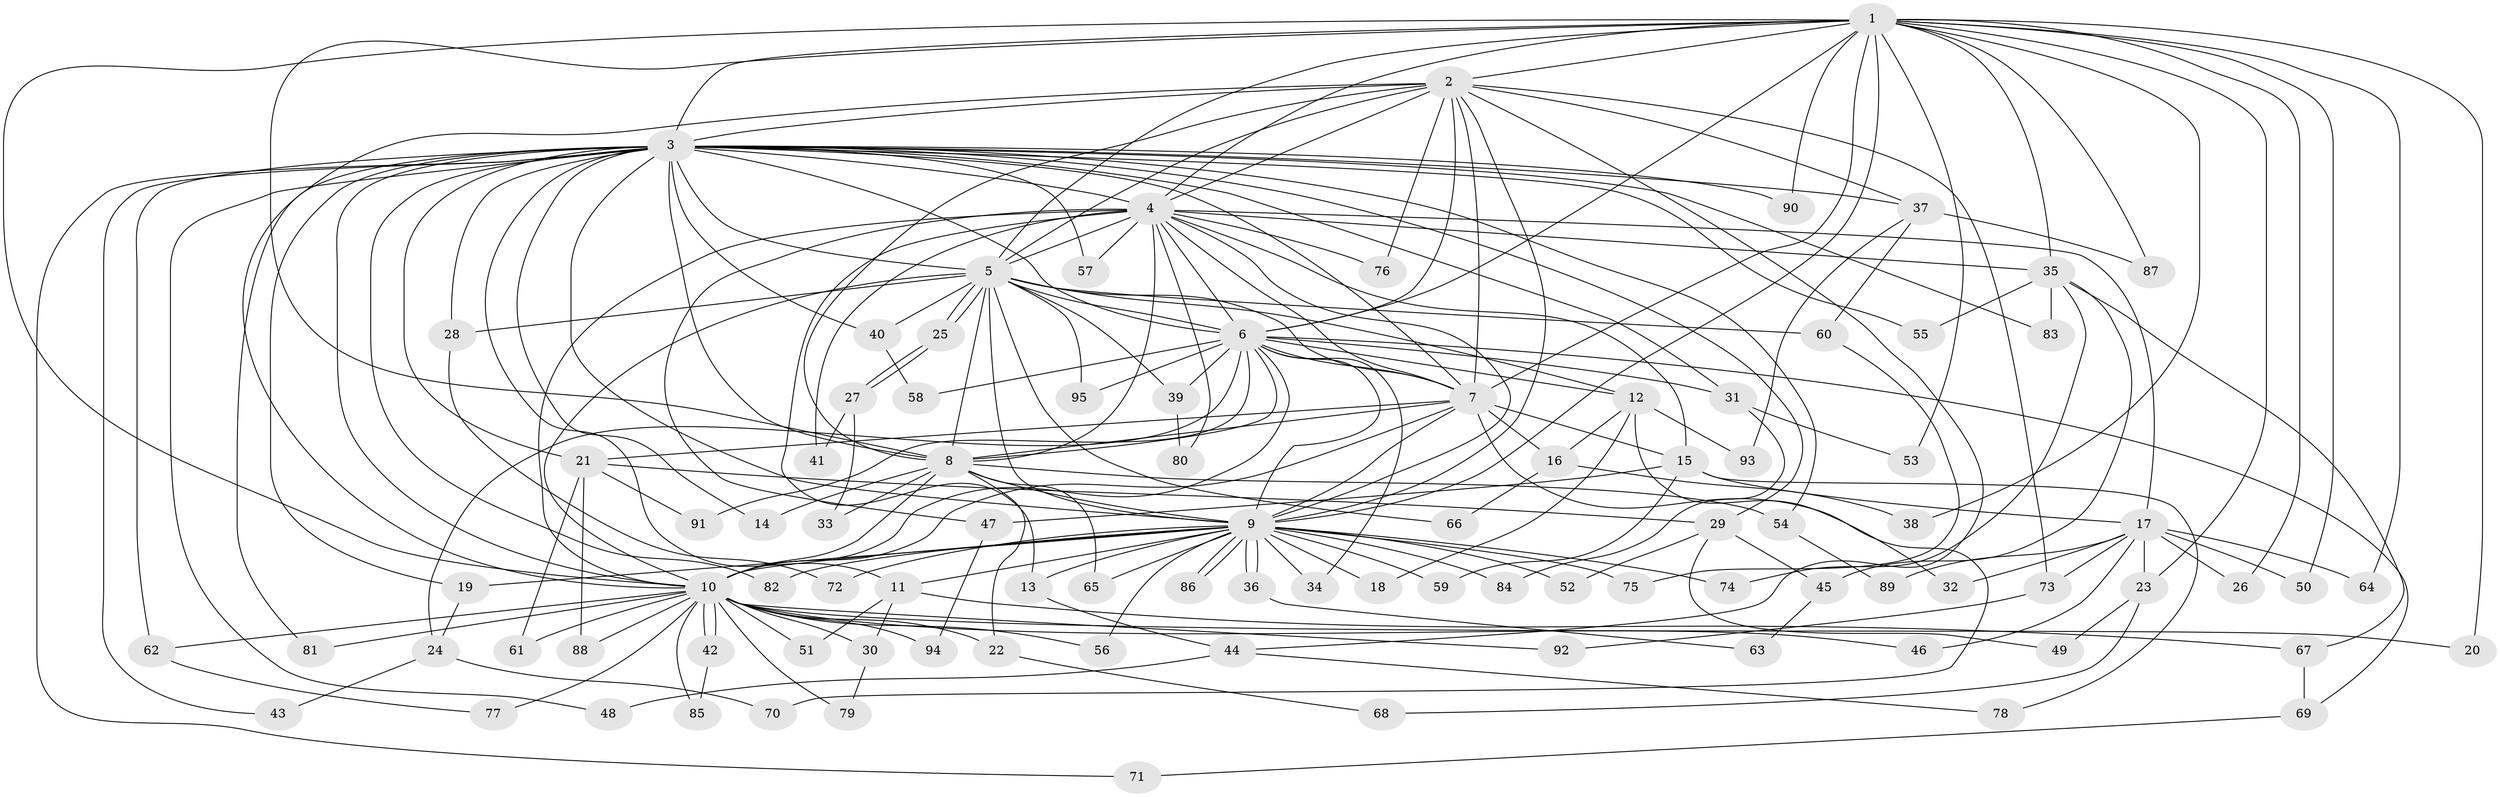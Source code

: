 // coarse degree distribution, {14: 0.02631578947368421, 2: 0.6052631578947368, 1: 0.21052631578947367, 8: 0.05263157894736842, 12: 0.02631578947368421, 23: 0.02631578947368421, 9: 0.02631578947368421, 4: 0.02631578947368421}
// Generated by graph-tools (version 1.1) at 2025/48/03/04/25 21:48:00]
// undirected, 95 vertices, 215 edges
graph export_dot {
graph [start="1"]
  node [color=gray90,style=filled];
  1;
  2;
  3;
  4;
  5;
  6;
  7;
  8;
  9;
  10;
  11;
  12;
  13;
  14;
  15;
  16;
  17;
  18;
  19;
  20;
  21;
  22;
  23;
  24;
  25;
  26;
  27;
  28;
  29;
  30;
  31;
  32;
  33;
  34;
  35;
  36;
  37;
  38;
  39;
  40;
  41;
  42;
  43;
  44;
  45;
  46;
  47;
  48;
  49;
  50;
  51;
  52;
  53;
  54;
  55;
  56;
  57;
  58;
  59;
  60;
  61;
  62;
  63;
  64;
  65;
  66;
  67;
  68;
  69;
  70;
  71;
  72;
  73;
  74;
  75;
  76;
  77;
  78;
  79;
  80;
  81;
  82;
  83;
  84;
  85;
  86;
  87;
  88;
  89;
  90;
  91;
  92;
  93;
  94;
  95;
  1 -- 2;
  1 -- 3;
  1 -- 4;
  1 -- 5;
  1 -- 6;
  1 -- 7;
  1 -- 8;
  1 -- 9;
  1 -- 10;
  1 -- 20;
  1 -- 23;
  1 -- 26;
  1 -- 35;
  1 -- 38;
  1 -- 50;
  1 -- 53;
  1 -- 64;
  1 -- 87;
  1 -- 90;
  2 -- 3;
  2 -- 4;
  2 -- 5;
  2 -- 6;
  2 -- 7;
  2 -- 8;
  2 -- 9;
  2 -- 10;
  2 -- 37;
  2 -- 44;
  2 -- 73;
  2 -- 76;
  3 -- 4;
  3 -- 5;
  3 -- 6;
  3 -- 7;
  3 -- 8;
  3 -- 9;
  3 -- 10;
  3 -- 11;
  3 -- 14;
  3 -- 19;
  3 -- 21;
  3 -- 28;
  3 -- 29;
  3 -- 31;
  3 -- 37;
  3 -- 40;
  3 -- 43;
  3 -- 48;
  3 -- 54;
  3 -- 55;
  3 -- 57;
  3 -- 62;
  3 -- 71;
  3 -- 81;
  3 -- 82;
  3 -- 83;
  3 -- 90;
  4 -- 5;
  4 -- 6;
  4 -- 7;
  4 -- 8;
  4 -- 9;
  4 -- 10;
  4 -- 13;
  4 -- 15;
  4 -- 17;
  4 -- 35;
  4 -- 41;
  4 -- 47;
  4 -- 57;
  4 -- 76;
  4 -- 80;
  5 -- 6;
  5 -- 7;
  5 -- 8;
  5 -- 9;
  5 -- 10;
  5 -- 12;
  5 -- 25;
  5 -- 25;
  5 -- 28;
  5 -- 39;
  5 -- 40;
  5 -- 60;
  5 -- 66;
  5 -- 95;
  6 -- 7;
  6 -- 8;
  6 -- 9;
  6 -- 10;
  6 -- 12;
  6 -- 24;
  6 -- 31;
  6 -- 34;
  6 -- 39;
  6 -- 58;
  6 -- 69;
  6 -- 91;
  6 -- 95;
  7 -- 8;
  7 -- 9;
  7 -- 10;
  7 -- 15;
  7 -- 16;
  7 -- 21;
  7 -- 70;
  8 -- 9;
  8 -- 10;
  8 -- 14;
  8 -- 22;
  8 -- 33;
  8 -- 54;
  8 -- 65;
  9 -- 10;
  9 -- 11;
  9 -- 13;
  9 -- 18;
  9 -- 19;
  9 -- 34;
  9 -- 36;
  9 -- 36;
  9 -- 52;
  9 -- 56;
  9 -- 59;
  9 -- 65;
  9 -- 72;
  9 -- 74;
  9 -- 75;
  9 -- 82;
  9 -- 84;
  9 -- 86;
  9 -- 86;
  10 -- 20;
  10 -- 22;
  10 -- 30;
  10 -- 42;
  10 -- 42;
  10 -- 46;
  10 -- 51;
  10 -- 56;
  10 -- 61;
  10 -- 62;
  10 -- 77;
  10 -- 79;
  10 -- 81;
  10 -- 85;
  10 -- 88;
  10 -- 92;
  10 -- 94;
  11 -- 30;
  11 -- 51;
  11 -- 67;
  12 -- 16;
  12 -- 18;
  12 -- 32;
  12 -- 93;
  13 -- 44;
  15 -- 17;
  15 -- 47;
  15 -- 59;
  15 -- 78;
  16 -- 38;
  16 -- 66;
  17 -- 23;
  17 -- 26;
  17 -- 32;
  17 -- 46;
  17 -- 50;
  17 -- 64;
  17 -- 73;
  17 -- 89;
  19 -- 24;
  21 -- 29;
  21 -- 61;
  21 -- 88;
  21 -- 91;
  22 -- 68;
  23 -- 49;
  23 -- 68;
  24 -- 43;
  24 -- 70;
  25 -- 27;
  25 -- 27;
  27 -- 33;
  27 -- 41;
  28 -- 72;
  29 -- 45;
  29 -- 49;
  29 -- 52;
  30 -- 79;
  31 -- 53;
  31 -- 84;
  35 -- 45;
  35 -- 55;
  35 -- 67;
  35 -- 74;
  35 -- 83;
  36 -- 63;
  37 -- 60;
  37 -- 87;
  37 -- 93;
  39 -- 80;
  40 -- 58;
  42 -- 85;
  44 -- 48;
  44 -- 78;
  45 -- 63;
  47 -- 94;
  54 -- 89;
  60 -- 75;
  62 -- 77;
  67 -- 69;
  69 -- 71;
  73 -- 92;
}
